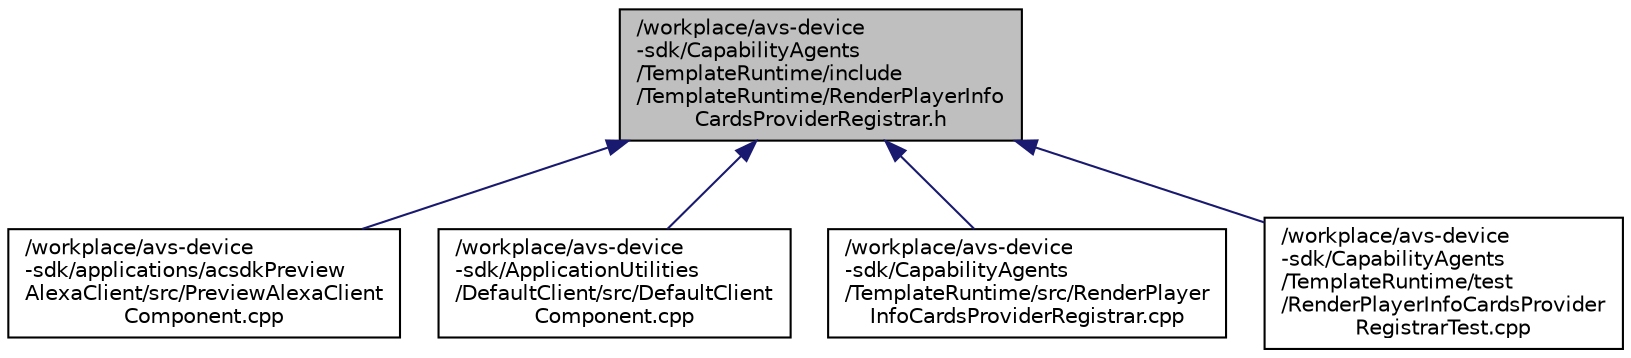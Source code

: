 digraph "/workplace/avs-device-sdk/CapabilityAgents/TemplateRuntime/include/TemplateRuntime/RenderPlayerInfoCardsProviderRegistrar.h"
{
  edge [fontname="Helvetica",fontsize="10",labelfontname="Helvetica",labelfontsize="10"];
  node [fontname="Helvetica",fontsize="10",shape=record];
  Node13 [label="/workplace/avs-device\l-sdk/CapabilityAgents\l/TemplateRuntime/include\l/TemplateRuntime/RenderPlayerInfo\lCardsProviderRegistrar.h",height=0.2,width=0.4,color="black", fillcolor="grey75", style="filled", fontcolor="black"];
  Node13 -> Node14 [dir="back",color="midnightblue",fontsize="10",style="solid",fontname="Helvetica"];
  Node14 [label="/workplace/avs-device\l-sdk/applications/acsdkPreview\lAlexaClient/src/PreviewAlexaClient\lComponent.cpp",height=0.2,width=0.4,color="black", fillcolor="white", style="filled",URL="$_preview_alexa_client_component_8cpp.html"];
  Node13 -> Node15 [dir="back",color="midnightblue",fontsize="10",style="solid",fontname="Helvetica"];
  Node15 [label="/workplace/avs-device\l-sdk/ApplicationUtilities\l/DefaultClient/src/DefaultClient\lComponent.cpp",height=0.2,width=0.4,color="black", fillcolor="white", style="filled",URL="$_default_client_component_8cpp.html"];
  Node13 -> Node16 [dir="back",color="midnightblue",fontsize="10",style="solid",fontname="Helvetica"];
  Node16 [label="/workplace/avs-device\l-sdk/CapabilityAgents\l/TemplateRuntime/src/RenderPlayer\lInfoCardsProviderRegistrar.cpp",height=0.2,width=0.4,color="black", fillcolor="white", style="filled",URL="$_render_player_info_cards_provider_registrar_8cpp.html"];
  Node13 -> Node17 [dir="back",color="midnightblue",fontsize="10",style="solid",fontname="Helvetica"];
  Node17 [label="/workplace/avs-device\l-sdk/CapabilityAgents\l/TemplateRuntime/test\l/RenderPlayerInfoCardsProvider\lRegistrarTest.cpp",height=0.2,width=0.4,color="black", fillcolor="white", style="filled",URL="$_render_player_info_cards_provider_registrar_test_8cpp.html"];
}
